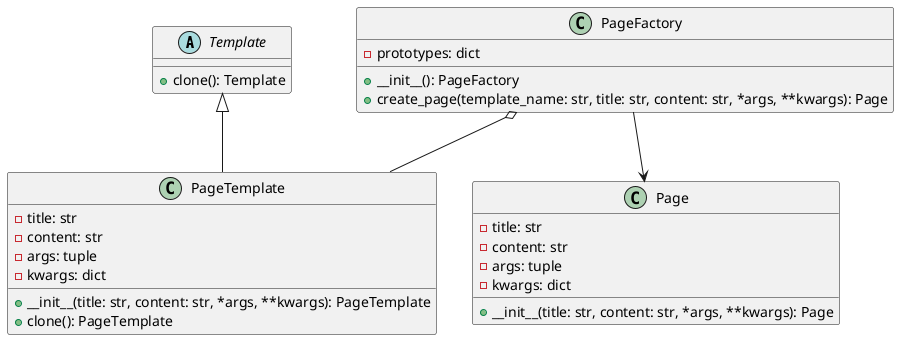 @startuml

abstract class Template {
    + clone(): Template
}

class PageTemplate {
    - title: str
    - content: str
    - args: tuple
    - kwargs: dict
    + __init__(title: str, content: str, *args, **kwargs): PageTemplate
    + clone(): PageTemplate
}

class Page {
    - title: str
    - content: str
    - args: tuple
    - kwargs: dict
    + __init__(title: str, content: str, *args, **kwargs): Page
}

class PageFactory {
    - prototypes: dict
    + __init__(): PageFactory
    + create_page(template_name: str, title: str, content: str, *args, **kwargs): Page
}

Template <|-- PageTemplate
PageFactory o-- PageTemplate
PageFactory --> Page

@enduml
